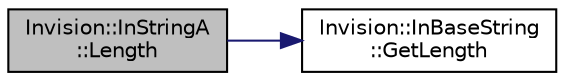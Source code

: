 digraph "Invision::InStringA::Length"
{
 // LATEX_PDF_SIZE
  edge [fontname="Helvetica",fontsize="10",labelfontname="Helvetica",labelfontsize="10"];
  node [fontname="Helvetica",fontsize="10",shape=record];
  rankdir="LR";
  Node1 [label="Invision::InStringA\l::Length",height=0.2,width=0.4,color="black", fillcolor="grey75", style="filled", fontcolor="black",tooltip=" "];
  Node1 -> Node2 [color="midnightblue",fontsize="10",style="solid",fontname="Helvetica"];
  Node2 [label="Invision::InBaseString\l::GetLength",height=0.2,width=0.4,color="black", fillcolor="white", style="filled",URL="$class_invision_1_1_in_base_string.html#a0c4deefd9830058025ac8a3f93bc335c",tooltip=" "];
}
